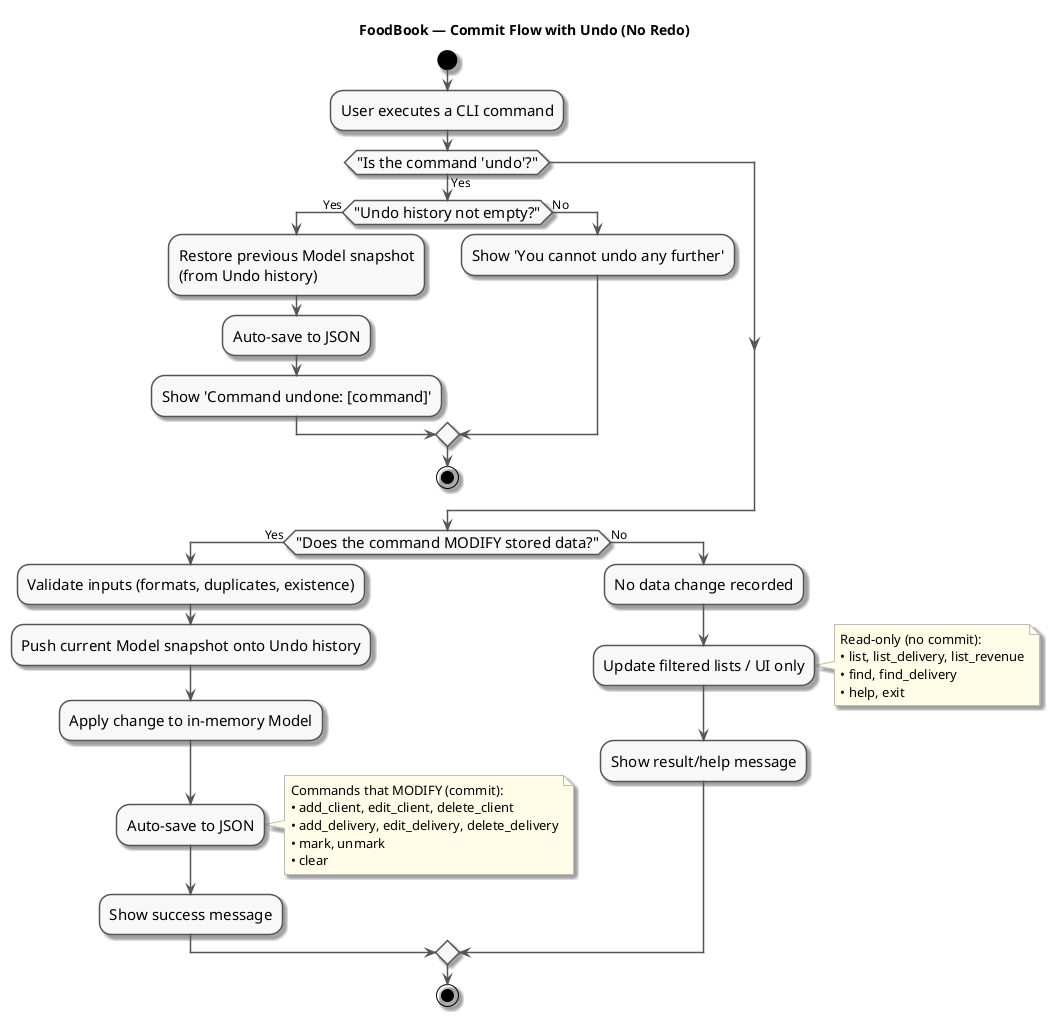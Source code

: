 @startuml
skin rose
skinparam ActivityFontSize 15
skinparam ArrowFontSize 12
skinparam ActivityBorderColor #555555
skinparam ActivityBackgroundColor #f8f8f8
skinparam ArrowColor #555555
skinparam NoteBackgroundColor #fffde7
skinparam NoteBorderColor #bdbdbd
title FoodBook — Commit Flow with Undo (No Redo)

start
:User executes a CLI command;

' 1) Handle UNDO explicitly (no Redo feature in app)
if ("Is the command 'undo'?") then (Yes)
  if ("Undo history not empty?") then (Yes)
    :Restore previous Model snapshot\n(from Undo history);
    :Auto-save to JSON;
    :Show 'Command undone: [command]';
  else (No)
    :Show 'You cannot undo any further';
  endif
  stop
endif

' 2) For non-undo commands, check if they modify data
if ("Does the command MODIFY stored data?") then (Yes)
  :Validate inputs (formats, duplicates, existence);
  :Push current Model snapshot onto Undo history;
  :Apply change to in-memory Model;
  :Auto-save to JSON;
  note right
    Commands that MODIFY (commit):
    • add_client, edit_client, delete_client
    • add_delivery, edit_delivery, delete_delivery
    • mark, unmark
    • clear
  end note
  :Show success message;
else (No)
  :No data change recorded;
  :Update filtered lists / UI only;
  note right
    Read-only (no commit):
    • list, list_delivery, list_revenue
    • find, find_delivery
    • help, exit
  end note
  :Show result/help message;
endif

stop
@enduml
